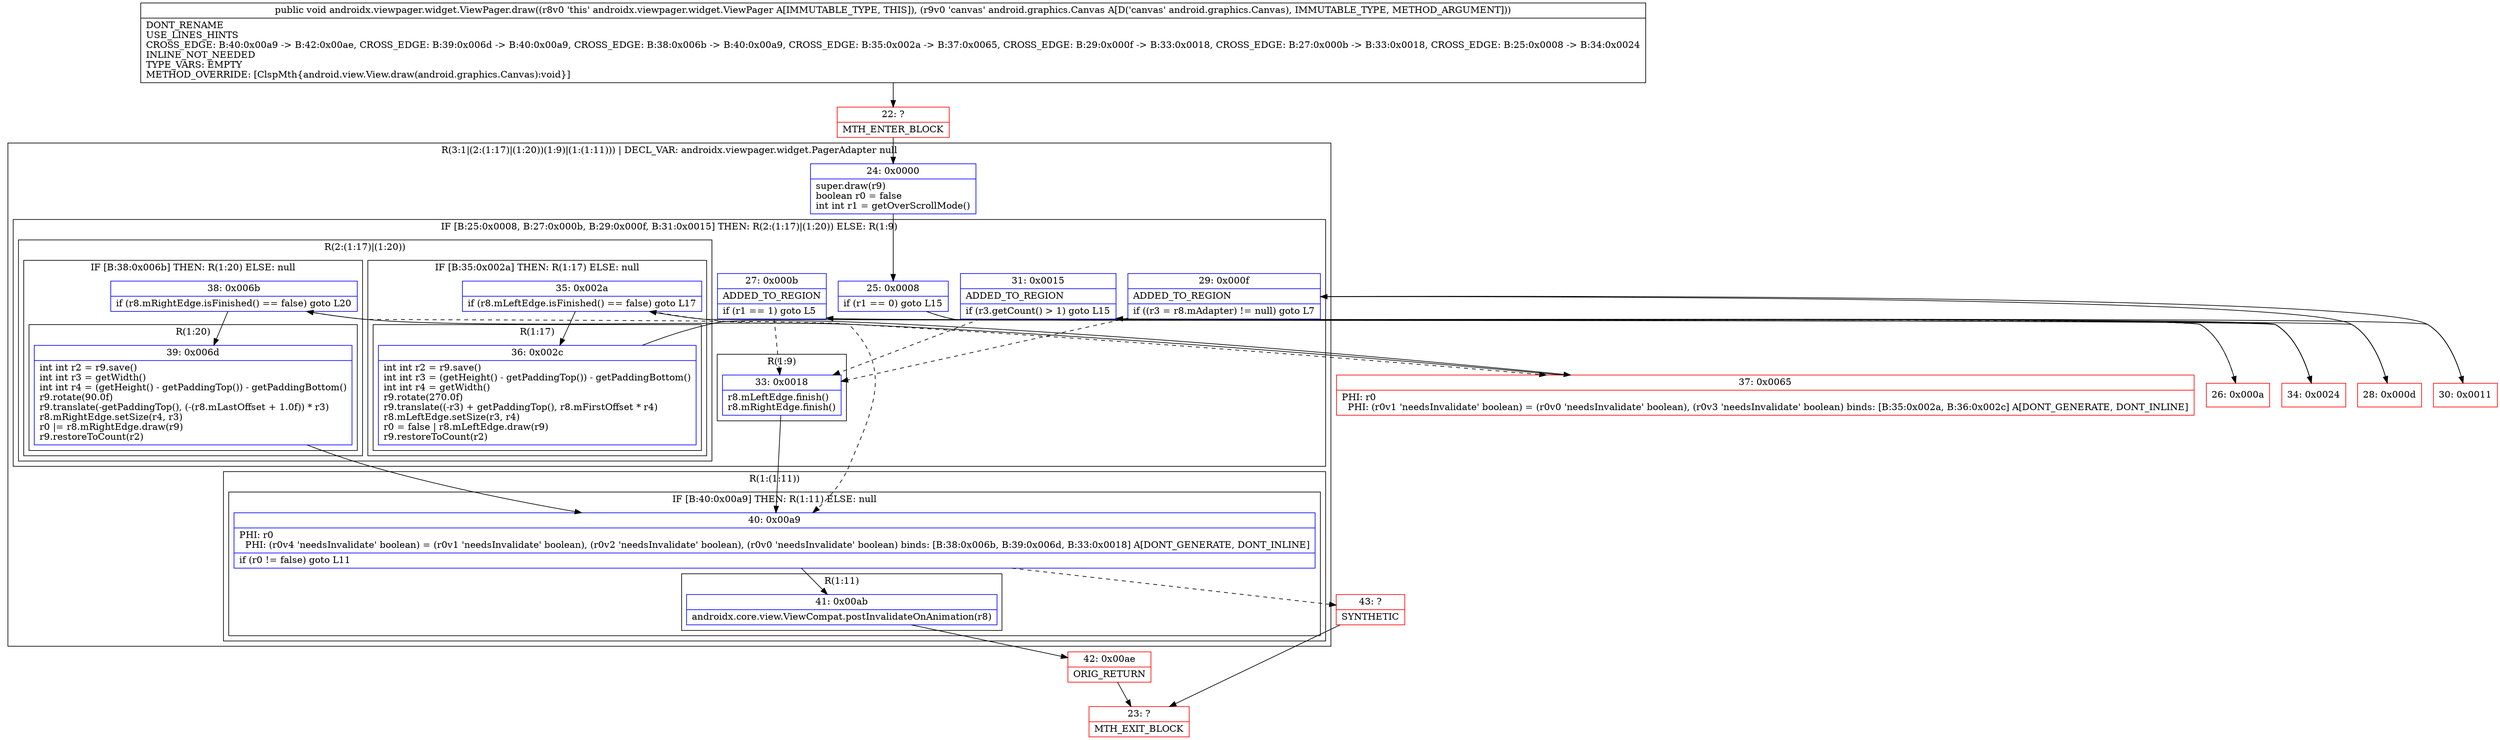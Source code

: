 digraph "CFG forandroidx.viewpager.widget.ViewPager.draw(Landroid\/graphics\/Canvas;)V" {
subgraph cluster_Region_728407369 {
label = "R(3:1|(2:(1:17)|(1:20))(1:9)|(1:(1:11))) | DECL_VAR: androidx.viewpager.widget.PagerAdapter null\l";
node [shape=record,color=blue];
Node_24 [shape=record,label="{24\:\ 0x0000|super.draw(r9)\lboolean r0 = false\lint int r1 = getOverScrollMode()\l}"];
subgraph cluster_IfRegion_33424065 {
label = "IF [B:25:0x0008, B:27:0x000b, B:29:0x000f, B:31:0x0015] THEN: R(2:(1:17)|(1:20)) ELSE: R(1:9)";
node [shape=record,color=blue];
Node_25 [shape=record,label="{25\:\ 0x0008|if (r1 == 0) goto L15\l}"];
Node_27 [shape=record,label="{27\:\ 0x000b|ADDED_TO_REGION\l|if (r1 == 1) goto L5\l}"];
Node_29 [shape=record,label="{29\:\ 0x000f|ADDED_TO_REGION\l|if ((r3 = r8.mAdapter) != null) goto L7\l}"];
Node_31 [shape=record,label="{31\:\ 0x0015|ADDED_TO_REGION\l|if (r3.getCount() \> 1) goto L15\l}"];
subgraph cluster_Region_146411621 {
label = "R(2:(1:17)|(1:20))";
node [shape=record,color=blue];
subgraph cluster_IfRegion_376203735 {
label = "IF [B:35:0x002a] THEN: R(1:17) ELSE: null";
node [shape=record,color=blue];
Node_35 [shape=record,label="{35\:\ 0x002a|if (r8.mLeftEdge.isFinished() == false) goto L17\l}"];
subgraph cluster_Region_1778155917 {
label = "R(1:17)";
node [shape=record,color=blue];
Node_36 [shape=record,label="{36\:\ 0x002c|int int r2 = r9.save()\lint int r3 = (getHeight() \- getPaddingTop()) \- getPaddingBottom()\lint int r4 = getWidth()\lr9.rotate(270.0f)\lr9.translate((\-r3) + getPaddingTop(), r8.mFirstOffset * r4)\lr8.mLeftEdge.setSize(r3, r4)\lr0 = false \| r8.mLeftEdge.draw(r9)\lr9.restoreToCount(r2)\l}"];
}
}
subgraph cluster_IfRegion_789254533 {
label = "IF [B:38:0x006b] THEN: R(1:20) ELSE: null";
node [shape=record,color=blue];
Node_38 [shape=record,label="{38\:\ 0x006b|if (r8.mRightEdge.isFinished() == false) goto L20\l}"];
subgraph cluster_Region_1660213732 {
label = "R(1:20)";
node [shape=record,color=blue];
Node_39 [shape=record,label="{39\:\ 0x006d|int int r2 = r9.save()\lint int r3 = getWidth()\lint int r4 = (getHeight() \- getPaddingTop()) \- getPaddingBottom()\lr9.rotate(90.0f)\lr9.translate(\-getPaddingTop(), (\-(r8.mLastOffset + 1.0f)) * r3)\lr8.mRightEdge.setSize(r4, r3)\lr0 \|= r8.mRightEdge.draw(r9)\lr9.restoreToCount(r2)\l}"];
}
}
}
subgraph cluster_Region_929846715 {
label = "R(1:9)";
node [shape=record,color=blue];
Node_33 [shape=record,label="{33\:\ 0x0018|r8.mLeftEdge.finish()\lr8.mRightEdge.finish()\l}"];
}
}
subgraph cluster_Region_1863143947 {
label = "R(1:(1:11))";
node [shape=record,color=blue];
subgraph cluster_IfRegion_2114013341 {
label = "IF [B:40:0x00a9] THEN: R(1:11) ELSE: null";
node [shape=record,color=blue];
Node_40 [shape=record,label="{40\:\ 0x00a9|PHI: r0 \l  PHI: (r0v4 'needsInvalidate' boolean) = (r0v1 'needsInvalidate' boolean), (r0v2 'needsInvalidate' boolean), (r0v0 'needsInvalidate' boolean) binds: [B:38:0x006b, B:39:0x006d, B:33:0x0018] A[DONT_GENERATE, DONT_INLINE]\l|if (r0 != false) goto L11\l}"];
subgraph cluster_Region_450538732 {
label = "R(1:11)";
node [shape=record,color=blue];
Node_41 [shape=record,label="{41\:\ 0x00ab|androidx.core.view.ViewCompat.postInvalidateOnAnimation(r8)\l}"];
}
}
}
}
Node_22 [shape=record,color=red,label="{22\:\ ?|MTH_ENTER_BLOCK\l}"];
Node_26 [shape=record,color=red,label="{26\:\ 0x000a}"];
Node_28 [shape=record,color=red,label="{28\:\ 0x000d}"];
Node_30 [shape=record,color=red,label="{30\:\ 0x0011}"];
Node_42 [shape=record,color=red,label="{42\:\ 0x00ae|ORIG_RETURN\l}"];
Node_23 [shape=record,color=red,label="{23\:\ ?|MTH_EXIT_BLOCK\l}"];
Node_43 [shape=record,color=red,label="{43\:\ ?|SYNTHETIC\l}"];
Node_34 [shape=record,color=red,label="{34\:\ 0x0024}"];
Node_37 [shape=record,color=red,label="{37\:\ 0x0065|PHI: r0 \l  PHI: (r0v1 'needsInvalidate' boolean) = (r0v0 'needsInvalidate' boolean), (r0v3 'needsInvalidate' boolean) binds: [B:35:0x002a, B:36:0x002c] A[DONT_GENERATE, DONT_INLINE]\l}"];
MethodNode[shape=record,label="{public void androidx.viewpager.widget.ViewPager.draw((r8v0 'this' androidx.viewpager.widget.ViewPager A[IMMUTABLE_TYPE, THIS]), (r9v0 'canvas' android.graphics.Canvas A[D('canvas' android.graphics.Canvas), IMMUTABLE_TYPE, METHOD_ARGUMENT]))  | DONT_RENAME\lUSE_LINES_HINTS\lCROSS_EDGE: B:40:0x00a9 \-\> B:42:0x00ae, CROSS_EDGE: B:39:0x006d \-\> B:40:0x00a9, CROSS_EDGE: B:38:0x006b \-\> B:40:0x00a9, CROSS_EDGE: B:35:0x002a \-\> B:37:0x0065, CROSS_EDGE: B:29:0x000f \-\> B:33:0x0018, CROSS_EDGE: B:27:0x000b \-\> B:33:0x0018, CROSS_EDGE: B:25:0x0008 \-\> B:34:0x0024\lINLINE_NOT_NEEDED\lTYPE_VARS: EMPTY\lMETHOD_OVERRIDE: [ClspMth\{android.view.View.draw(android.graphics.Canvas):void\}]\l}"];
MethodNode -> Node_22;Node_24 -> Node_25;
Node_25 -> Node_26[style=dashed];
Node_25 -> Node_34;
Node_27 -> Node_28;
Node_27 -> Node_33[style=dashed];
Node_29 -> Node_30;
Node_29 -> Node_33[style=dashed];
Node_31 -> Node_33[style=dashed];
Node_31 -> Node_34;
Node_35 -> Node_36;
Node_35 -> Node_37[style=dashed];
Node_36 -> Node_37;
Node_38 -> Node_39;
Node_38 -> Node_40[style=dashed];
Node_39 -> Node_40;
Node_33 -> Node_40;
Node_40 -> Node_41;
Node_40 -> Node_43[style=dashed];
Node_41 -> Node_42;
Node_22 -> Node_24;
Node_26 -> Node_27;
Node_28 -> Node_29;
Node_30 -> Node_31;
Node_42 -> Node_23;
Node_43 -> Node_23;
Node_34 -> Node_35;
Node_37 -> Node_38;
}

